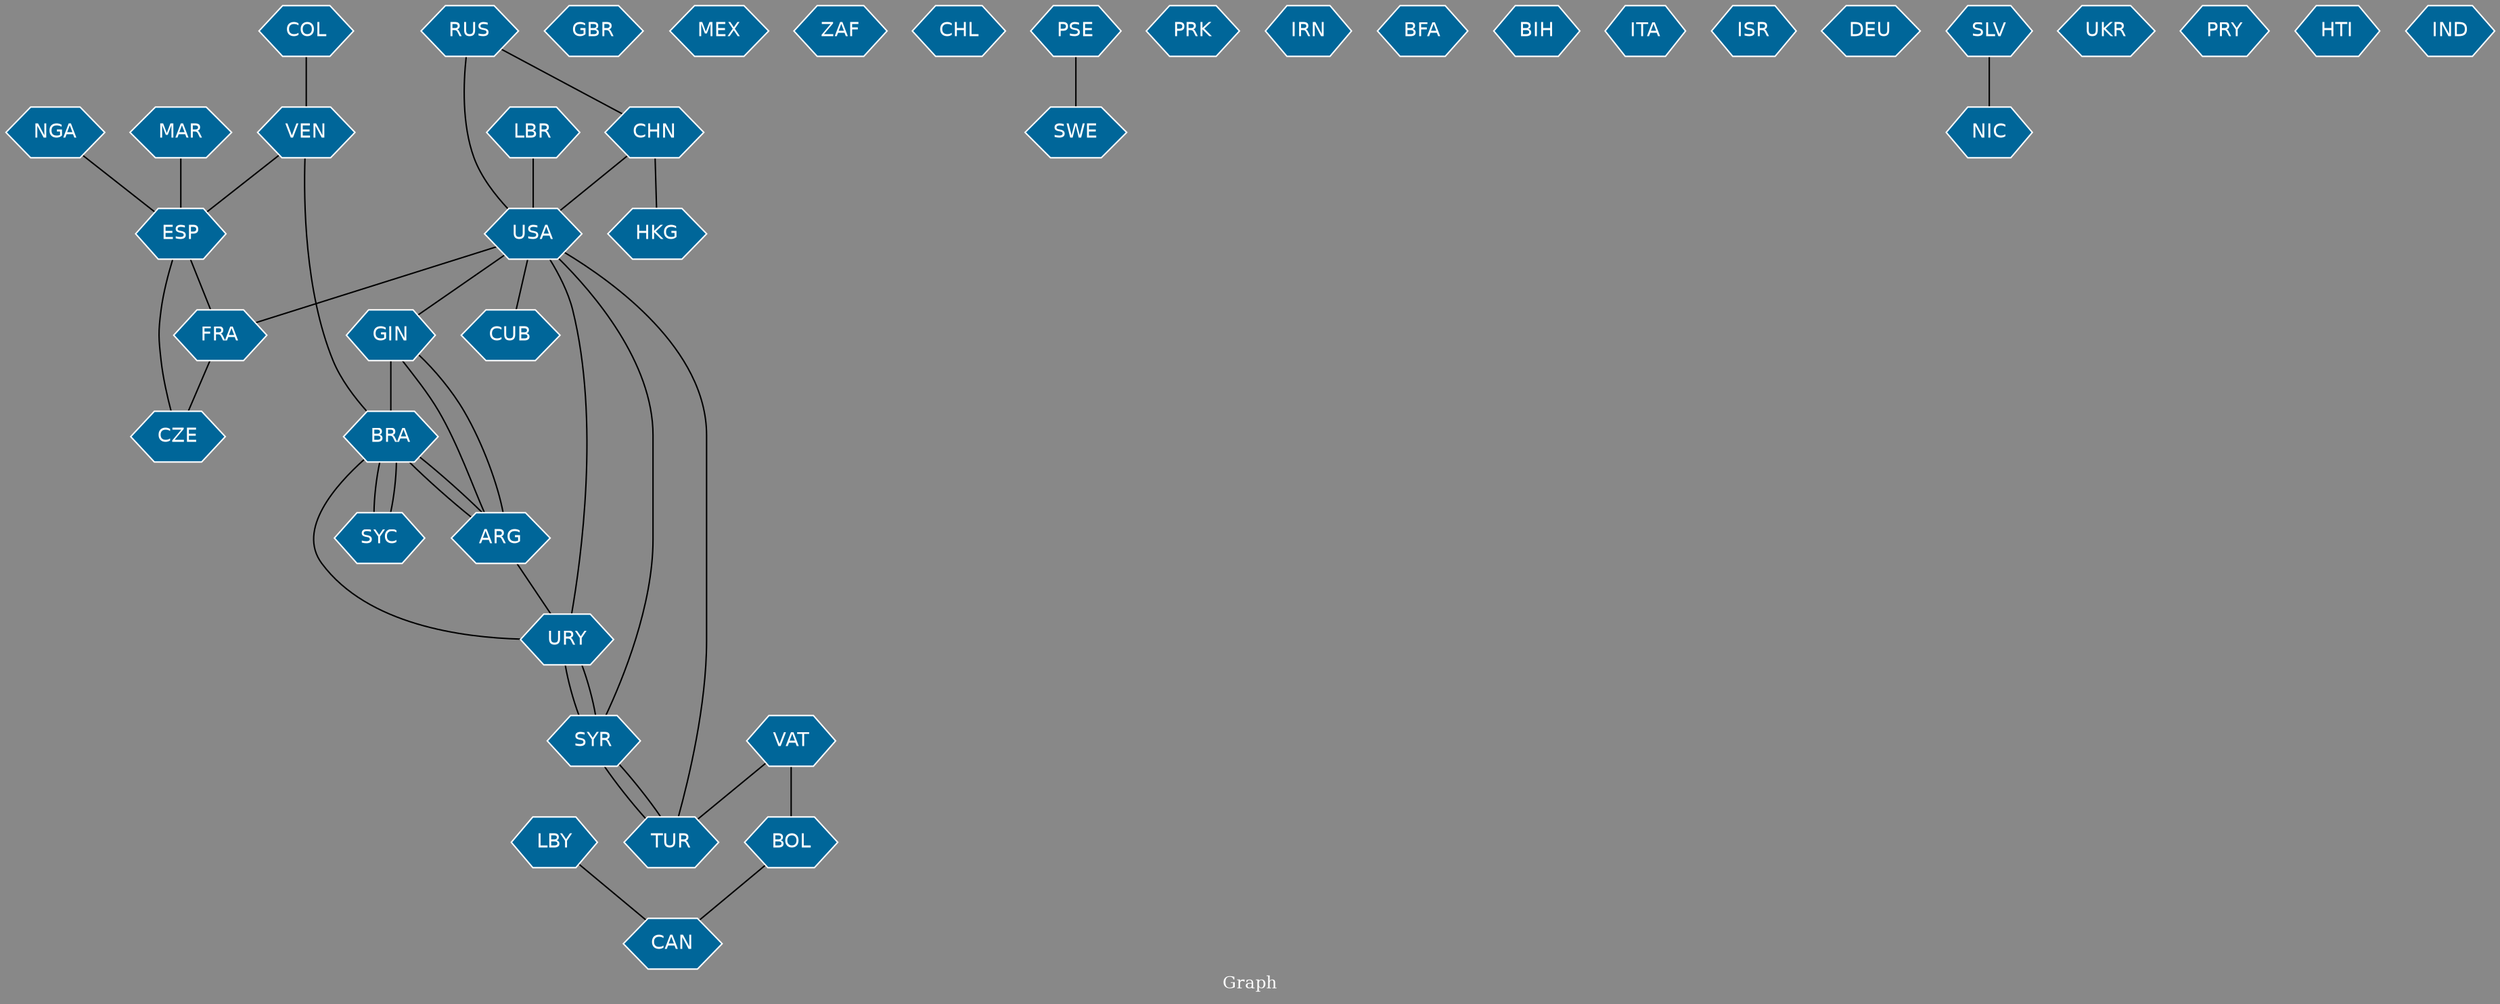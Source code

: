 // Countries together in item graph
graph {
	graph [bgcolor="#888888" fontcolor=white fontsize=12 label="Graph" outputorder=edgesfirst overlap=prism]
	node [color=white fillcolor="#006699" fontcolor=white fontname=Helvetica shape=hexagon style=filled]
	edge [arrowhead=open color=black fontcolor=white fontname=Courier fontsize=12]
		USA [label=USA]
		GBR [label=GBR]
		MEX [label=MEX]
		ESP [label=ESP]
		BRA [label=BRA]
		BOL [label=BOL]
		FRA [label=FRA]
		RUS [label=RUS]
		ZAF [label=ZAF]
		VEN [label=VEN]
		URY [label=URY]
		SYR [label=SYR]
		TUR [label=TUR]
		CHL [label=CHL]
		GIN [label=GIN]
		VAT [label=VAT]
		ARG [label=ARG]
		CHN [label=CHN]
		SWE [label=SWE]
		CZE [label=CZE]
		HKG [label=HKG]
		PRK [label=PRK]
		CAN [label=CAN]
		SYC [label=SYC]
		IRN [label=IRN]
		COL [label=COL]
		BFA [label=BFA]
		CUB [label=CUB]
		BIH [label=BIH]
		ITA [label=ITA]
		ISR [label=ISR]
		DEU [label=DEU]
		NGA [label=NGA]
		LBR [label=LBR]
		SLV [label=SLV]
		NIC [label=NIC]
		UKR [label=UKR]
		LBY [label=LBY]
		PRY [label=PRY]
		PSE [label=PSE]
		HTI [label=HTI]
		IND [label=IND]
		MAR [label=MAR]
			PSE -- SWE [weight=1]
			GIN -- BRA [weight=5]
			TUR -- SYR [weight=1]
			BRA -- SYC [weight=2]
			SYR -- TUR [weight=1]
			VAT -- BOL [weight=2]
			SYR -- USA [weight=1]
			CHN -- USA [weight=2]
			SYC -- BRA [weight=2]
			ESP -- FRA [weight=1]
			URY -- SYR [weight=2]
			ARG -- BRA [weight=2]
			FRA -- CZE [weight=1]
			SYR -- URY [weight=1]
			NGA -- ESP [weight=1]
			VAT -- TUR [weight=1]
			ESP -- CZE [weight=1]
			COL -- VEN [weight=1]
			MAR -- ESP [weight=1]
			USA -- TUR [weight=1]
			RUS -- USA [weight=1]
			LBY -- CAN [weight=1]
			USA -- CUB [weight=1]
			USA -- FRA [weight=1]
			LBR -- USA [weight=2]
			SLV -- NIC [weight=1]
			ARG -- GIN [weight=1]
			VEN -- BRA [weight=1]
			VEN -- ESP [weight=1]
			USA -- URY [weight=1]
			ARG -- URY [weight=1]
			BRA -- ARG [weight=3]
			BRA -- URY [weight=1]
			BOL -- CAN [weight=1]
			USA -- GIN [weight=1]
			RUS -- CHN [weight=1]
			CHN -- HKG [weight=2]
			GIN -- ARG [weight=1]
}